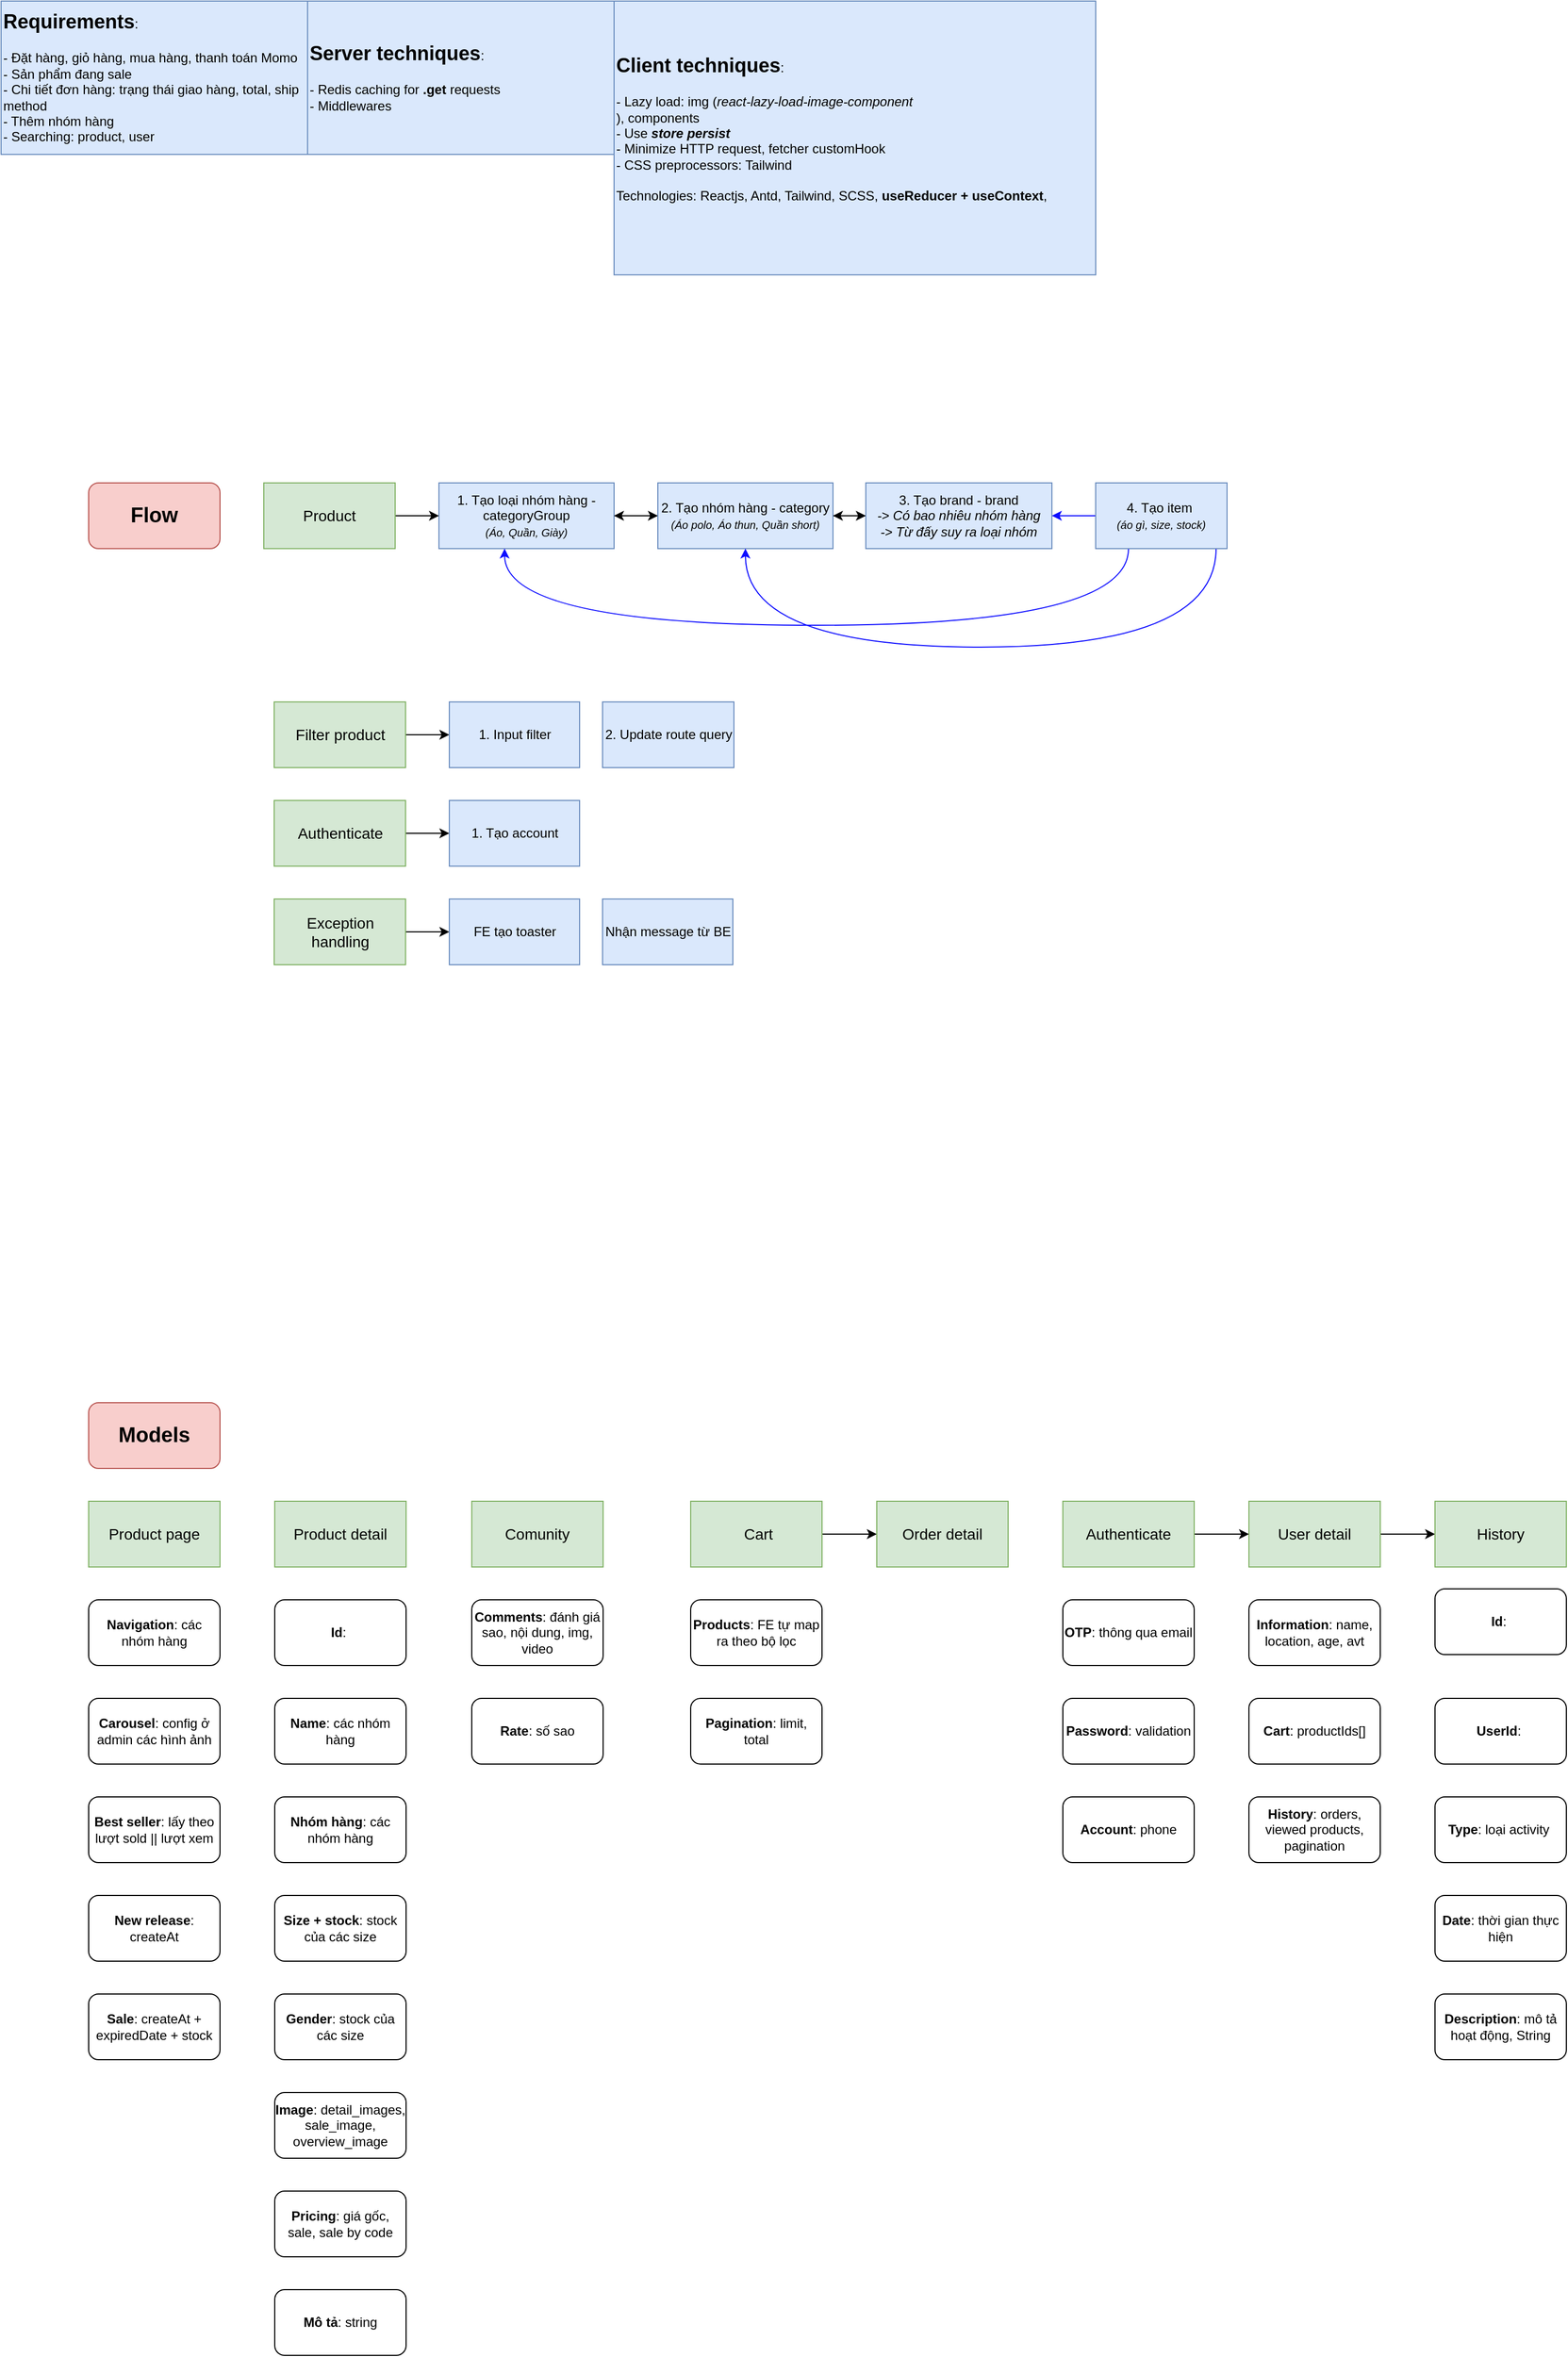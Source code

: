 <mxfile version="20.8.16" type="device" pages="4"><diagram name="Page-1" id="JqT0Jm13uh6gq4Bsoevw"><mxGraphModel dx="969" dy="577" grid="1" gridSize="10" guides="1" tooltips="1" connect="1" arrows="1" fold="1" page="1" pageScale="1" pageWidth="850" pageHeight="1100" math="0" shadow="0"><root><mxCell id="0"/><mxCell id="1" parent="0"/><mxCell id="qajTYuz60DypqFJyb3Lh-2" value="&lt;font style=&quot;font-size: 18px;&quot;&gt;&lt;b&gt;Requirements&lt;/b&gt;&lt;/font&gt;:&lt;br&gt;&lt;br&gt;- Đặt hàng, giỏ hàng, mua hàng, thanh toán Momo&lt;br&gt;- Sản phẩm đang sale&lt;br&gt;- Chi tiết đơn hàng: trạng thái giao hàng, total, ship method&lt;br&gt;- Thêm nhóm hàng&lt;br&gt;- Searching: product, user" style="rounded=0;whiteSpace=wrap;html=1;fillColor=#dae8fc;strokeColor=#6c8ebf;align=left;" parent="1" vertex="1"><mxGeometry width="280" height="140" as="geometry"/></mxCell><mxCell id="qajTYuz60DypqFJyb3Lh-4" value="&lt;font style=&quot;font-size: 14px;&quot;&gt;Product page&lt;/font&gt;" style="rounded=0;whiteSpace=wrap;html=1;fontSize=14;fillColor=#d5e8d4;strokeColor=#82b366;" parent="1" vertex="1"><mxGeometry x="80" y="1370" width="120" height="60" as="geometry"/></mxCell><mxCell id="et0393BWTsbTZGaoj0gp-1" value="&lt;b&gt;Flow&lt;/b&gt;" style="rounded=1;whiteSpace=wrap;html=1;fontSize=19;fillColor=#f8cecc;strokeColor=#b85450;" parent="1" vertex="1"><mxGeometry x="80" y="440" width="120" height="60" as="geometry"/></mxCell><mxCell id="et0393BWTsbTZGaoj0gp-8" value="&lt;font style=&quot;font-size: 14px;&quot;&gt;Product detail&lt;/font&gt;" style="rounded=0;whiteSpace=wrap;html=1;fontSize=14;fillColor=#d5e8d4;strokeColor=#82b366;" parent="1" vertex="1"><mxGeometry x="250" y="1370" width="120" height="60" as="geometry"/></mxCell><mxCell id="et0393BWTsbTZGaoj0gp-14" value="&lt;b&gt;Navigation&lt;/b&gt;: các nhóm hàng" style="rounded=1;whiteSpace=wrap;html=1;fontSize=12;" parent="1" vertex="1"><mxGeometry x="80" y="1460" width="120" height="60" as="geometry"/></mxCell><mxCell id="et0393BWTsbTZGaoj0gp-15" value="&lt;b&gt;Best seller&lt;/b&gt;: lấy theo lượt sold || lượt xem" style="rounded=1;whiteSpace=wrap;html=1;fontSize=12;" parent="1" vertex="1"><mxGeometry x="80" y="1640" width="120" height="60" as="geometry"/></mxCell><mxCell id="et0393BWTsbTZGaoj0gp-16" value="&lt;b&gt;Carousel&lt;/b&gt;: config ở admin các hình ảnh" style="rounded=1;whiteSpace=wrap;html=1;fontSize=12;" parent="1" vertex="1"><mxGeometry x="80" y="1550" width="120" height="60" as="geometry"/></mxCell><mxCell id="et0393BWTsbTZGaoj0gp-17" value="&lt;b&gt;New release&lt;/b&gt;: createAt" style="rounded=1;whiteSpace=wrap;html=1;fontSize=12;" parent="1" vertex="1"><mxGeometry x="80" y="1730" width="120" height="60" as="geometry"/></mxCell><mxCell id="et0393BWTsbTZGaoj0gp-18" value="&lt;b&gt;Sale&lt;/b&gt;: createAt + expiredDate + stock" style="rounded=1;whiteSpace=wrap;html=1;fontSize=12;" parent="1" vertex="1"><mxGeometry x="80" y="1820" width="120" height="60" as="geometry"/></mxCell><mxCell id="et0393BWTsbTZGaoj0gp-21" value="&lt;b&gt;Size + stock&lt;/b&gt;: stock của các size" style="rounded=1;whiteSpace=wrap;html=1;fontSize=12;" parent="1" vertex="1"><mxGeometry x="250" y="1730" width="120" height="60" as="geometry"/></mxCell><mxCell id="et0393BWTsbTZGaoj0gp-22" value="&lt;b&gt;Name&lt;/b&gt;: các nhóm hàng" style="rounded=1;whiteSpace=wrap;html=1;fontSize=12;" parent="1" vertex="1"><mxGeometry x="250" y="1550" width="120" height="60" as="geometry"/></mxCell><mxCell id="et0393BWTsbTZGaoj0gp-23" value="&lt;b&gt;Image&lt;/b&gt;:&amp;nbsp;&lt;span style=&quot;border-color: var(--border-color);&quot;&gt;detail_images, sale_image, overview_image&lt;/span&gt;" style="rounded=1;whiteSpace=wrap;html=1;fontSize=12;" parent="1" vertex="1"><mxGeometry x="250" y="1910" width="120" height="60" as="geometry"/></mxCell><mxCell id="et0393BWTsbTZGaoj0gp-24" value="&lt;b&gt;Nhóm hàng&lt;/b&gt;: các nhóm hàng" style="rounded=1;whiteSpace=wrap;html=1;fontSize=12;" parent="1" vertex="1"><mxGeometry x="250" y="1640" width="120" height="60" as="geometry"/></mxCell><mxCell id="et0393BWTsbTZGaoj0gp-25" value="&lt;b&gt;Pricing&lt;/b&gt;: giá gốc, sale, sale by code" style="rounded=1;whiteSpace=wrap;html=1;fontSize=12;" parent="1" vertex="1"><mxGeometry x="250" y="2000" width="120" height="60" as="geometry"/></mxCell><mxCell id="et0393BWTsbTZGaoj0gp-26" value="&lt;b&gt;Mô tả&lt;/b&gt;: string" style="rounded=1;whiteSpace=wrap;html=1;fontSize=12;" parent="1" vertex="1"><mxGeometry x="250" y="2090" width="120" height="60" as="geometry"/></mxCell><mxCell id="et0393BWTsbTZGaoj0gp-29" value="" style="edgeStyle=orthogonalEdgeStyle;rounded=0;orthogonalLoop=1;jettySize=auto;html=1;fontSize=12;" parent="1" source="et0393BWTsbTZGaoj0gp-27" target="et0393BWTsbTZGaoj0gp-28" edge="1"><mxGeometry relative="1" as="geometry"/></mxCell><mxCell id="et0393BWTsbTZGaoj0gp-27" value="&amp;nbsp;Cart" style="rounded=0;whiteSpace=wrap;html=1;fontSize=14;fillColor=#d5e8d4;strokeColor=#82b366;" parent="1" vertex="1"><mxGeometry x="630" y="1370" width="120" height="60" as="geometry"/></mxCell><mxCell id="et0393BWTsbTZGaoj0gp-28" value="Order detail" style="rounded=0;whiteSpace=wrap;html=1;fontSize=14;fillColor=#d5e8d4;strokeColor=#82b366;" parent="1" vertex="1"><mxGeometry x="800" y="1370" width="120" height="60" as="geometry"/></mxCell><mxCell id="LlLzEmvEvNywCEUogVb4-19" value="" style="edgeStyle=orthogonalEdgeStyle;rounded=0;orthogonalLoop=1;jettySize=auto;html=1;fontSize=10;" parent="1" source="et0393BWTsbTZGaoj0gp-30" target="LlLzEmvEvNywCEUogVb4-18" edge="1"><mxGeometry relative="1" as="geometry"/></mxCell><mxCell id="et0393BWTsbTZGaoj0gp-30" value="User detail" style="rounded=0;whiteSpace=wrap;html=1;fontSize=14;fillColor=#d5e8d4;strokeColor=#82b366;" parent="1" vertex="1"><mxGeometry x="1140" y="1370" width="120" height="60" as="geometry"/></mxCell><mxCell id="et0393BWTsbTZGaoj0gp-38" value="" style="edgeStyle=orthogonalEdgeStyle;rounded=0;orthogonalLoop=1;jettySize=auto;html=1;fontSize=12;" parent="1" source="et0393BWTsbTZGaoj0gp-31" target="et0393BWTsbTZGaoj0gp-30" edge="1"><mxGeometry relative="1" as="geometry"/></mxCell><mxCell id="et0393BWTsbTZGaoj0gp-31" value="Authenticate" style="rounded=0;whiteSpace=wrap;html=1;fontSize=14;fillColor=#d5e8d4;strokeColor=#82b366;" parent="1" vertex="1"><mxGeometry x="970" y="1370" width="120" height="60" as="geometry"/></mxCell><mxCell id="et0393BWTsbTZGaoj0gp-32" value="&lt;b&gt;OTP&lt;/b&gt;: thông qua email" style="rounded=1;whiteSpace=wrap;html=1;fontSize=12;" parent="1" vertex="1"><mxGeometry x="970" y="1460" width="120" height="60" as="geometry"/></mxCell><mxCell id="et0393BWTsbTZGaoj0gp-33" value="&lt;b&gt;Password&lt;/b&gt;: validation" style="rounded=1;whiteSpace=wrap;html=1;fontSize=12;" parent="1" vertex="1"><mxGeometry x="970" y="1550" width="120" height="60" as="geometry"/></mxCell><mxCell id="et0393BWTsbTZGaoj0gp-34" value="&lt;b&gt;Account&lt;/b&gt;: phone" style="rounded=1;whiteSpace=wrap;html=1;fontSize=12;" parent="1" vertex="1"><mxGeometry x="970" y="1640" width="120" height="60" as="geometry"/></mxCell><mxCell id="et0393BWTsbTZGaoj0gp-35" value="&lt;b&gt;Information&lt;/b&gt;: name, location, age, avt" style="rounded=1;whiteSpace=wrap;html=1;fontSize=12;" parent="1" vertex="1"><mxGeometry x="1140" y="1460" width="120" height="60" as="geometry"/></mxCell><mxCell id="et0393BWTsbTZGaoj0gp-36" value="&lt;b&gt;History&lt;/b&gt;: orders, viewed products, pagination" style="rounded=1;whiteSpace=wrap;html=1;fontSize=12;" parent="1" vertex="1"><mxGeometry x="1140" y="1640" width="120" height="60" as="geometry"/></mxCell><mxCell id="et0393BWTsbTZGaoj0gp-37" value="&lt;b&gt;Cart&lt;/b&gt;: productIds[]" style="rounded=1;whiteSpace=wrap;html=1;fontSize=12;" parent="1" vertex="1"><mxGeometry x="1140" y="1550" width="120" height="60" as="geometry"/></mxCell><mxCell id="et0393BWTsbTZGaoj0gp-39" value="&lt;font style=&quot;font-size: 18px;&quot;&gt;&lt;b&gt;Server techniques&lt;/b&gt;&lt;/font&gt;:&lt;br&gt;&lt;br&gt;- Redis caching for &lt;b&gt;.get&lt;/b&gt; requests&lt;br&gt;- Middlewares" style="rounded=0;whiteSpace=wrap;html=1;fillColor=#dae8fc;strokeColor=#6c8ebf;align=left;" parent="1" vertex="1"><mxGeometry x="280" width="280" height="140" as="geometry"/></mxCell><mxCell id="LlLzEmvEvNywCEUogVb4-1" value="&lt;font style=&quot;font-size: 14px;&quot;&gt;Comunity&lt;/font&gt;" style="rounded=0;whiteSpace=wrap;html=1;fontSize=14;fillColor=#d5e8d4;strokeColor=#82b366;" parent="1" vertex="1"><mxGeometry x="430" y="1370" width="120" height="60" as="geometry"/></mxCell><mxCell id="LlLzEmvEvNywCEUogVb4-2" value="&lt;b&gt;Comments&lt;/b&gt;: đánh giá sao, nội dung, img, video" style="rounded=1;whiteSpace=wrap;html=1;fontSize=12;" parent="1" vertex="1"><mxGeometry x="430" y="1460" width="120" height="60" as="geometry"/></mxCell><mxCell id="LlLzEmvEvNywCEUogVb4-3" value="&lt;b&gt;Rate&lt;/b&gt;: số sao" style="rounded=1;whiteSpace=wrap;html=1;fontSize=12;" parent="1" vertex="1"><mxGeometry x="430" y="1550" width="120" height="60" as="geometry"/></mxCell><mxCell id="Qrx4dG7xGsKGzdUp-Fhc-1" value="" style="edgeStyle=orthogonalEdgeStyle;rounded=0;orthogonalLoop=1;jettySize=auto;html=1;" edge="1" parent="1" source="LlLzEmvEvNywCEUogVb4-5" target="LlLzEmvEvNywCEUogVb4-7"><mxGeometry relative="1" as="geometry"/></mxCell><mxCell id="LlLzEmvEvNywCEUogVb4-5" value="1. Tạo loại nhóm hàng - categoryGroup&lt;br&gt;&lt;i&gt;&lt;font style=&quot;font-size: 10px;&quot;&gt;(Áo, Quần, Giày)&lt;/font&gt;&lt;/i&gt;" style="rounded=0;whiteSpace=wrap;html=1;fillColor=#dae8fc;strokeColor=#6c8ebf;" parent="1" vertex="1"><mxGeometry x="400" y="440" width="160" height="60" as="geometry"/></mxCell><mxCell id="LlLzEmvEvNywCEUogVb4-6" value="&lt;b&gt;Models&lt;/b&gt;" style="rounded=1;whiteSpace=wrap;html=1;fontSize=19;fillColor=#f8cecc;strokeColor=#b85450;" parent="1" vertex="1"><mxGeometry x="80" y="1280" width="120" height="60" as="geometry"/></mxCell><mxCell id="Qrx4dG7xGsKGzdUp-Fhc-2" value="" style="edgeStyle=orthogonalEdgeStyle;rounded=0;orthogonalLoop=1;jettySize=auto;html=1;" edge="1" parent="1" source="LlLzEmvEvNywCEUogVb4-7" target="LlLzEmvEvNywCEUogVb4-5"><mxGeometry relative="1" as="geometry"/></mxCell><mxCell id="Qrx4dG7xGsKGzdUp-Fhc-3" value="" style="edgeStyle=orthogonalEdgeStyle;rounded=0;orthogonalLoop=1;jettySize=auto;html=1;" edge="1" parent="1" source="LlLzEmvEvNywCEUogVb4-7" target="LlLzEmvEvNywCEUogVb4-8"><mxGeometry relative="1" as="geometry"/></mxCell><mxCell id="LlLzEmvEvNywCEUogVb4-7" value="2. Tạo nhóm hàng - category&lt;br&gt;&lt;i&gt;&lt;font style=&quot;font-size: 10px;&quot;&gt;(Áo polo, Áo thun, Quần short)&lt;/font&gt;&lt;/i&gt;" style="rounded=0;whiteSpace=wrap;html=1;fillColor=#dae8fc;strokeColor=#6c8ebf;" parent="1" vertex="1"><mxGeometry x="600" y="440" width="160" height="60" as="geometry"/></mxCell><mxCell id="Qrx4dG7xGsKGzdUp-Fhc-4" style="edgeStyle=orthogonalEdgeStyle;rounded=0;orthogonalLoop=1;jettySize=auto;html=1;" edge="1" parent="1" source="LlLzEmvEvNywCEUogVb4-8" target="LlLzEmvEvNywCEUogVb4-7"><mxGeometry relative="1" as="geometry"/></mxCell><mxCell id="LlLzEmvEvNywCEUogVb4-8" value="3. Tạo brand - brand&lt;br&gt;&lt;i&gt;-&amp;gt; Có bao nhiêu nhóm hàng&lt;/i&gt;&lt;br&gt;&lt;i&gt;-&amp;gt; Từ đấy suy ra loại nhóm&lt;/i&gt;" style="rounded=0;whiteSpace=wrap;html=1;fillColor=#dae8fc;strokeColor=#6c8ebf;" parent="1" vertex="1"><mxGeometry x="790" y="440" width="170" height="60" as="geometry"/></mxCell><mxCell id="Qrx4dG7xGsKGzdUp-Fhc-9" value="" style="edgeStyle=orthogonalEdgeStyle;curved=1;rounded=0;orthogonalLoop=1;jettySize=auto;html=1;strokeColor=#0D0DFF;" edge="1" parent="1" source="LlLzEmvEvNywCEUogVb4-10" target="LlLzEmvEvNywCEUogVb4-8"><mxGeometry relative="1" as="geometry"/></mxCell><mxCell id="Qrx4dG7xGsKGzdUp-Fhc-11" style="edgeStyle=orthogonalEdgeStyle;curved=1;rounded=0;orthogonalLoop=1;jettySize=auto;html=1;strokeColor=#0D0DFF;" edge="1" parent="1" source="LlLzEmvEvNywCEUogVb4-10" target="LlLzEmvEvNywCEUogVb4-5"><mxGeometry relative="1" as="geometry"><mxPoint x="810" y="690" as="targetPoint"/><Array as="points"><mxPoint x="1030" y="570"/><mxPoint x="460" y="570"/></Array></mxGeometry></mxCell><mxCell id="Qrx4dG7xGsKGzdUp-Fhc-12" style="edgeStyle=orthogonalEdgeStyle;curved=1;rounded=0;orthogonalLoop=1;jettySize=auto;html=1;entryX=0.5;entryY=1;entryDx=0;entryDy=0;strokeColor=#0D0DFF;" edge="1" parent="1" source="LlLzEmvEvNywCEUogVb4-10" target="LlLzEmvEvNywCEUogVb4-7"><mxGeometry relative="1" as="geometry"><mxPoint x="990" y="650" as="targetPoint"/><Array as="points"><mxPoint x="1110" y="590"/><mxPoint x="680" y="590"/></Array></mxGeometry></mxCell><mxCell id="LlLzEmvEvNywCEUogVb4-10" value="4. Tạo item&amp;nbsp;&lt;br&gt;&lt;i&gt;&lt;font style=&quot;font-size: 10px;&quot;&gt;(áo gì, size, stock)&lt;/font&gt;&lt;/i&gt;" style="rounded=0;whiteSpace=wrap;html=1;fillColor=#dae8fc;strokeColor=#6c8ebf;" parent="1" vertex="1"><mxGeometry x="1000" y="440" width="120" height="60" as="geometry"/></mxCell><mxCell id="LlLzEmvEvNywCEUogVb4-12" value="" style="edgeStyle=orthogonalEdgeStyle;rounded=0;orthogonalLoop=1;jettySize=auto;html=1;fontSize=10;" parent="1" source="LlLzEmvEvNywCEUogVb4-11" target="LlLzEmvEvNywCEUogVb4-5" edge="1"><mxGeometry relative="1" as="geometry"/></mxCell><mxCell id="LlLzEmvEvNywCEUogVb4-11" value="&lt;font style=&quot;font-size: 14px;&quot;&gt;Product&lt;/font&gt;" style="rounded=0;whiteSpace=wrap;html=1;fontSize=14;fillColor=#d5e8d4;strokeColor=#82b366;" parent="1" vertex="1"><mxGeometry x="240" y="440" width="120" height="60" as="geometry"/></mxCell><mxCell id="LlLzEmvEvNywCEUogVb4-15" value="" style="edgeStyle=orthogonalEdgeStyle;rounded=0;orthogonalLoop=1;jettySize=auto;html=1;fontSize=10;" parent="1" source="LlLzEmvEvNywCEUogVb4-13" target="LlLzEmvEvNywCEUogVb4-14" edge="1"><mxGeometry relative="1" as="geometry"/></mxCell><mxCell id="LlLzEmvEvNywCEUogVb4-13" value="Authenticate" style="rounded=0;whiteSpace=wrap;html=1;fontSize=14;fillColor=#d5e8d4;strokeColor=#82b366;" parent="1" vertex="1"><mxGeometry x="249.5" y="730" width="120" height="60" as="geometry"/></mxCell><mxCell id="LlLzEmvEvNywCEUogVb4-14" value="1. Tạo account" style="rounded=0;whiteSpace=wrap;html=1;fillColor=#dae8fc;strokeColor=#6c8ebf;" parent="1" vertex="1"><mxGeometry x="409.5" y="730" width="119" height="60" as="geometry"/></mxCell><mxCell id="LlLzEmvEvNywCEUogVb4-16" value="&lt;b&gt;Products&lt;/b&gt;: FE tự map ra theo bộ lọc" style="rounded=1;whiteSpace=wrap;html=1;fontSize=12;" parent="1" vertex="1"><mxGeometry x="630" y="1460" width="120" height="60" as="geometry"/></mxCell><mxCell id="LlLzEmvEvNywCEUogVb4-17" value="&lt;b&gt;Pagination&lt;/b&gt;: limit, total" style="rounded=1;whiteSpace=wrap;html=1;fontSize=12;" parent="1" vertex="1"><mxGeometry x="630" y="1550" width="120" height="60" as="geometry"/></mxCell><mxCell id="LlLzEmvEvNywCEUogVb4-18" value="History" style="rounded=0;whiteSpace=wrap;html=1;fontSize=14;fillColor=#d5e8d4;strokeColor=#82b366;" parent="1" vertex="1"><mxGeometry x="1310" y="1370" width="120" height="60" as="geometry"/></mxCell><mxCell id="LlLzEmvEvNywCEUogVb4-20" value="&lt;b&gt;Id&lt;/b&gt;:&amp;nbsp;" style="rounded=1;whiteSpace=wrap;html=1;fontSize=12;" parent="1" vertex="1"><mxGeometry x="1310" y="1450" width="120" height="60" as="geometry"/></mxCell><mxCell id="LlLzEmvEvNywCEUogVb4-21" value="&lt;b&gt;UserId&lt;/b&gt;:&amp;nbsp;" style="rounded=1;whiteSpace=wrap;html=1;fontSize=12;" parent="1" vertex="1"><mxGeometry x="1310" y="1550" width="120" height="60" as="geometry"/></mxCell><mxCell id="LlLzEmvEvNywCEUogVb4-22" value="&lt;b&gt;Type&lt;/b&gt;: loại activity&amp;nbsp;" style="rounded=1;whiteSpace=wrap;html=1;fontSize=12;" parent="1" vertex="1"><mxGeometry x="1310" y="1640" width="120" height="60" as="geometry"/></mxCell><mxCell id="LlLzEmvEvNywCEUogVb4-23" value="&lt;b&gt;Date&lt;/b&gt;: thời gian thực hiện" style="rounded=1;whiteSpace=wrap;html=1;fontSize=12;" parent="1" vertex="1"><mxGeometry x="1310" y="1730" width="120" height="60" as="geometry"/></mxCell><mxCell id="LlLzEmvEvNywCEUogVb4-24" value="&lt;b&gt;Description&lt;/b&gt;: mô tả hoạt động, String" style="rounded=1;whiteSpace=wrap;html=1;fontSize=12;" parent="1" vertex="1"><mxGeometry x="1310" y="1820" width="120" height="60" as="geometry"/></mxCell><mxCell id="nhmMdoXErHlJF3UQ1pRw-1" value="&lt;b&gt;Gender&lt;/b&gt;: stock của các size" style="rounded=1;whiteSpace=wrap;html=1;fontSize=12;" parent="1" vertex="1"><mxGeometry x="250" y="1820" width="120" height="60" as="geometry"/></mxCell><mxCell id="nhmMdoXErHlJF3UQ1pRw-2" value="&lt;b&gt;Id&lt;/b&gt;:&amp;nbsp;" style="rounded=1;whiteSpace=wrap;html=1;fontSize=12;" parent="1" vertex="1"><mxGeometry x="250" y="1460" width="120" height="60" as="geometry"/></mxCell><mxCell id="nhmMdoXErHlJF3UQ1pRw-3" value="&lt;font style=&quot;font-size: 18px;&quot;&gt;&lt;b&gt;Client techniques&lt;/b&gt;&lt;/font&gt;:&lt;br&gt;&lt;br&gt;- Lazy load: img (&lt;i&gt;react-lazy-load-image-component&lt;/i&gt;&lt;br&gt;), components&lt;br&gt;- Use &lt;i&gt;&lt;b&gt;store persist&lt;br&gt;&lt;/b&gt;&lt;/i&gt;- Minimize HTTP request, fetcher customHook&lt;br&gt;-&amp;nbsp;CSS preprocessors: Tailwind&lt;br&gt;&lt;br&gt;Technologies: Reactjs, Antd, Tailwind, SCSS, &lt;b&gt;useReducer + useContext&lt;/b&gt;,&lt;br&gt;&lt;h2 style=&quot;box-sizing: border-box; display: flex; flex-direction: row; align-items: center; justify-content: flex-start; letter-spacing: -0.05em; width: 1168px; margin: 1rem 0px 0px; font-size: 1.5rem; max-width: 100vw; font-family: &amp;quot;Source Sans Pro&amp;quot;, &amp;quot;Lucida Grande&amp;quot;, sans-serif; background-color: rgb(255, 255, 255);&quot; class=&quot;cd6ce1fd flex flex-row justify-start items-center w-100 fw6 mt3 black dib ma0 tracked-tight no-underline hover-black f3-ns&quot;&gt;&lt;div style=&quot;box-sizing: border-box;&quot; data-nosnippet=&quot;true&quot;&gt;&lt;/div&gt;&lt;/h2&gt;" style="rounded=0;whiteSpace=wrap;html=1;fillColor=#dae8fc;strokeColor=#6c8ebf;align=left;" parent="1" vertex="1"><mxGeometry x="560" width="440" height="250" as="geometry"/></mxCell><mxCell id="nhmMdoXErHlJF3UQ1pRw-4" value="" style="edgeStyle=orthogonalEdgeStyle;rounded=0;orthogonalLoop=1;jettySize=auto;html=1;fontSize=10;" parent="1" source="nhmMdoXErHlJF3UQ1pRw-5" target="nhmMdoXErHlJF3UQ1pRw-6" edge="1"><mxGeometry relative="1" as="geometry"/></mxCell><mxCell id="nhmMdoXErHlJF3UQ1pRw-5" value="Exception handling" style="rounded=0;whiteSpace=wrap;html=1;fontSize=14;fillColor=#d5e8d4;strokeColor=#82b366;" parent="1" vertex="1"><mxGeometry x="249.5" y="820" width="120" height="60" as="geometry"/></mxCell><mxCell id="nhmMdoXErHlJF3UQ1pRw-6" value="FE tạo toaster" style="rounded=0;whiteSpace=wrap;html=1;fillColor=#dae8fc;strokeColor=#6c8ebf;" parent="1" vertex="1"><mxGeometry x="409.5" y="820" width="119" height="60" as="geometry"/></mxCell><mxCell id="nhmMdoXErHlJF3UQ1pRw-7" value="Nhận message từ BE" style="rounded=0;whiteSpace=wrap;html=1;fillColor=#dae8fc;strokeColor=#6c8ebf;" parent="1" vertex="1"><mxGeometry x="549.5" y="820" width="119" height="60" as="geometry"/></mxCell><mxCell id="RCOyDnF8ExbDRTdlQaE3-1" value="" style="edgeStyle=orthogonalEdgeStyle;rounded=0;orthogonalLoop=1;jettySize=auto;html=1;fontSize=10;" parent="1" source="RCOyDnF8ExbDRTdlQaE3-2" target="RCOyDnF8ExbDRTdlQaE3-3" edge="1"><mxGeometry relative="1" as="geometry"/></mxCell><mxCell id="RCOyDnF8ExbDRTdlQaE3-2" value="Filter product" style="rounded=0;whiteSpace=wrap;html=1;fontSize=14;fillColor=#d5e8d4;strokeColor=#82b366;" parent="1" vertex="1"><mxGeometry x="249.5" y="640" width="120" height="60" as="geometry"/></mxCell><mxCell id="RCOyDnF8ExbDRTdlQaE3-3" value="1. Input filter" style="rounded=0;whiteSpace=wrap;html=1;fillColor=#dae8fc;strokeColor=#6c8ebf;" parent="1" vertex="1"><mxGeometry x="409.5" y="640" width="119" height="60" as="geometry"/></mxCell><mxCell id="RCOyDnF8ExbDRTdlQaE3-4" value="2. Update route query" style="rounded=0;whiteSpace=wrap;html=1;fillColor=#dae8fc;strokeColor=#6c8ebf;" parent="1" vertex="1"><mxGeometry x="549.5" y="640" width="120" height="60" as="geometry"/></mxCell></root></mxGraphModel></diagram><diagram id="N8RFtCY5OqziCPQGMWDE" name="Server"><mxGraphModel dx="1434" dy="847" grid="1" gridSize="10" guides="1" tooltips="1" connect="1" arrows="1" fold="1" page="1" pageScale="1" pageWidth="850" pageHeight="1100" math="0" shadow="0"><root><mxCell id="0"/><mxCell id="1" parent="0"/></root></mxGraphModel></diagram><diagram id="r98ZHwEfsBWsN2rrndZY" name="Client"><mxGraphModel dx="1098" dy="651" grid="1" gridSize="10" guides="1" tooltips="1" connect="1" arrows="1" fold="1" page="1" pageScale="1" pageWidth="850" pageHeight="1100" math="0" shadow="0"><root><mxCell id="0"/><mxCell id="1" parent="0"/></root></mxGraphModel></diagram><diagram id="46K3PtRcdHp7gqP9wZ-6" name="Formbuilder"><mxGraphModel dx="1098" dy="651" grid="1" gridSize="10" guides="1" tooltips="1" connect="1" arrows="1" fold="1" page="1" pageScale="1" pageWidth="850" pageHeight="1100" math="0" shadow="0"><root><mxCell id="0"/><mxCell id="1" parent="0"/><mxCell id="uWFPXXoYFkQGwcRUhzJ_-1" value="Array - (label: size, color,...)" style="text;html=1;strokeColor=none;fillColor=none;align=center;verticalAlign=middle;whiteSpace=wrap;rounded=0;" vertex="1" parent="1"><mxGeometry x="40" y="180" width="150" height="30" as="geometry"/></mxCell><mxCell id="uWFPXXoYFkQGwcRUhzJ_-2" value="Name (stock name)" style="rounded=0;whiteSpace=wrap;html=1;" vertex="1" parent="1"><mxGeometry x="55" y="210" width="135" height="20" as="geometry"/></mxCell><mxCell id="uWFPXXoYFkQGwcRUhzJ_-3" value="amount" style="rounded=0;whiteSpace=wrap;html=1;" vertex="1" parent="1"><mxGeometry x="230" y="210" width="70" height="20" as="geometry"/></mxCell><mxCell id="uWFPXXoYFkQGwcRUhzJ_-6" value="&lt;h1&gt;Rules&lt;/h1&gt;&lt;p&gt;&lt;span style=&quot;border-color: var(--border-color);&quot;&gt;- Parent stock sẽ dựa theo index&lt;/span&gt;&lt;br&gt;&lt;/p&gt;" style="text;html=1;strokeColor=none;fillColor=none;spacing=5;spacingTop=-20;whiteSpace=wrap;overflow=hidden;rounded=0;" vertex="1" parent="1"><mxGeometry x="10" y="10" width="190" height="80" as="geometry"/></mxCell></root></mxGraphModel></diagram></mxfile>